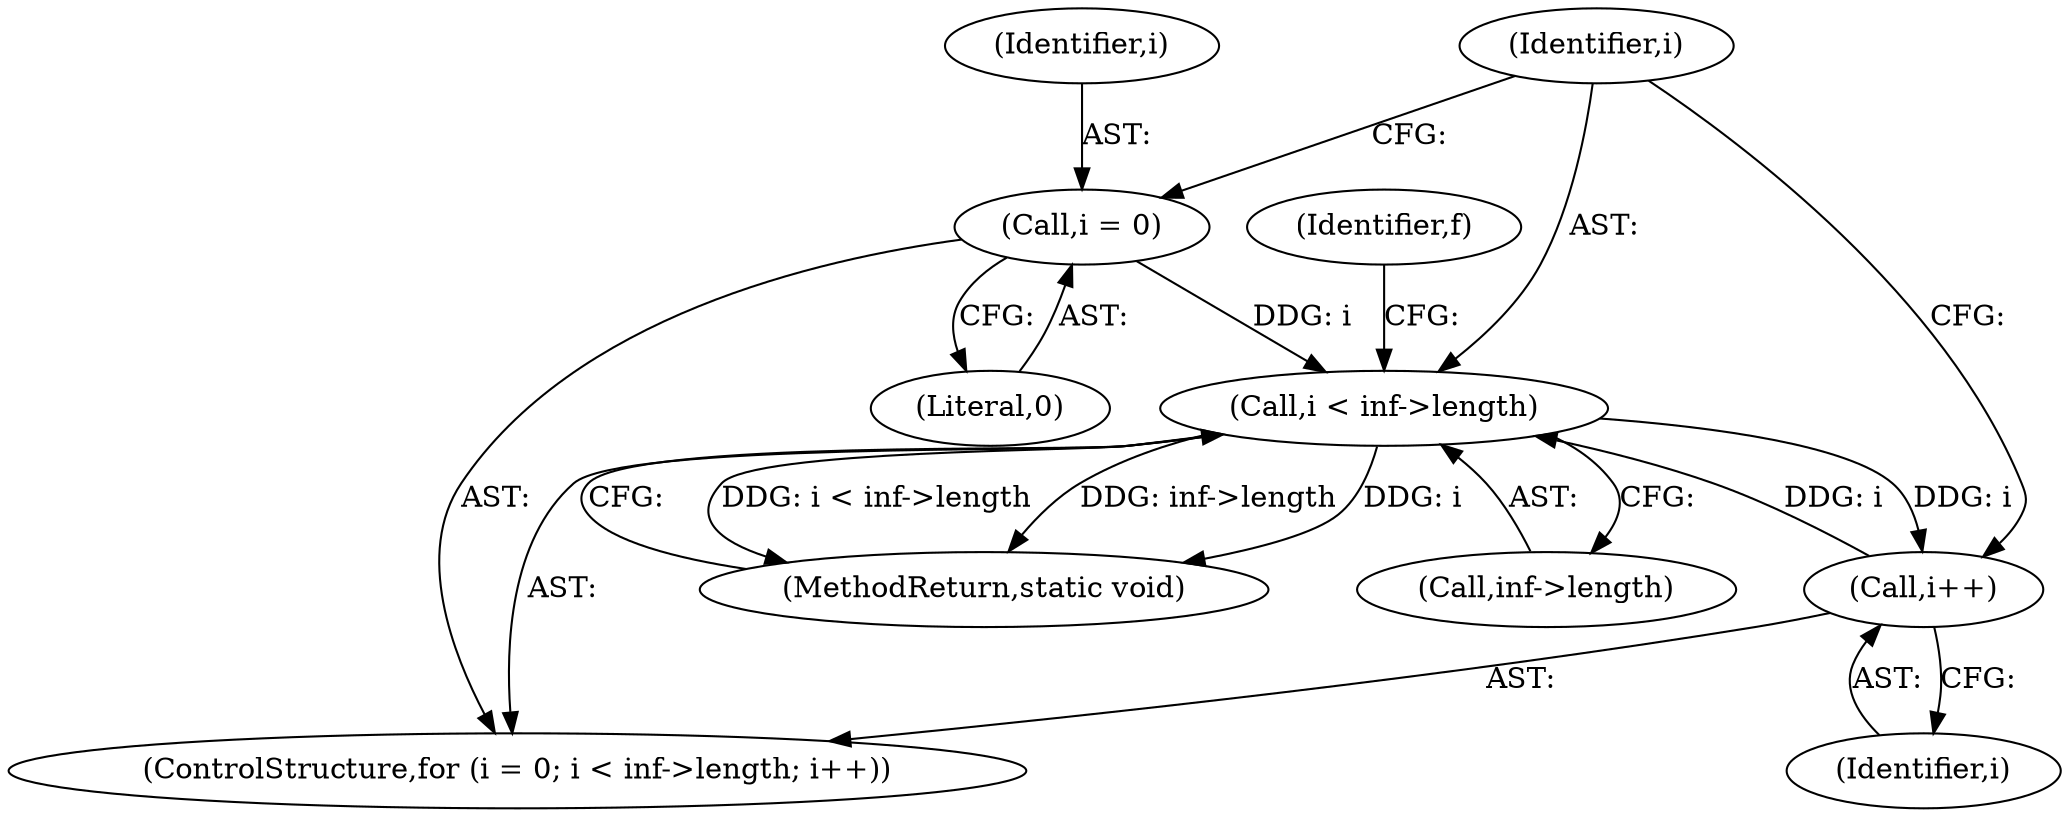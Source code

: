 digraph "0_radare2_2ca9ab45891b6ae8e32b6c28c81eebca059cbe5d@pointer" {
"1000121" [label="(Call,i < inf->length)"];
"1000126" [label="(Call,i++)"];
"1000121" [label="(Call,i < inf->length)"];
"1000118" [label="(Call,i = 0)"];
"1000120" [label="(Literal,0)"];
"1000127" [label="(Identifier,i)"];
"1000118" [label="(Call,i = 0)"];
"1000121" [label="(Call,i < inf->length)"];
"1000119" [label="(Identifier,i)"];
"1000126" [label="(Call,i++)"];
"1000338" [label="(MethodReturn,static void)"];
"1000117" [label="(ControlStructure,for (i = 0; i < inf->length; i++))"];
"1000123" [label="(Call,inf->length)"];
"1000122" [label="(Identifier,i)"];
"1000130" [label="(Identifier,f)"];
"1000121" -> "1000117"  [label="AST: "];
"1000121" -> "1000123"  [label="CFG: "];
"1000122" -> "1000121"  [label="AST: "];
"1000123" -> "1000121"  [label="AST: "];
"1000130" -> "1000121"  [label="CFG: "];
"1000338" -> "1000121"  [label="CFG: "];
"1000121" -> "1000338"  [label="DDG: i < inf->length"];
"1000121" -> "1000338"  [label="DDG: inf->length"];
"1000121" -> "1000338"  [label="DDG: i"];
"1000126" -> "1000121"  [label="DDG: i"];
"1000118" -> "1000121"  [label="DDG: i"];
"1000121" -> "1000126"  [label="DDG: i"];
"1000126" -> "1000117"  [label="AST: "];
"1000126" -> "1000127"  [label="CFG: "];
"1000127" -> "1000126"  [label="AST: "];
"1000122" -> "1000126"  [label="CFG: "];
"1000118" -> "1000117"  [label="AST: "];
"1000118" -> "1000120"  [label="CFG: "];
"1000119" -> "1000118"  [label="AST: "];
"1000120" -> "1000118"  [label="AST: "];
"1000122" -> "1000118"  [label="CFG: "];
}

